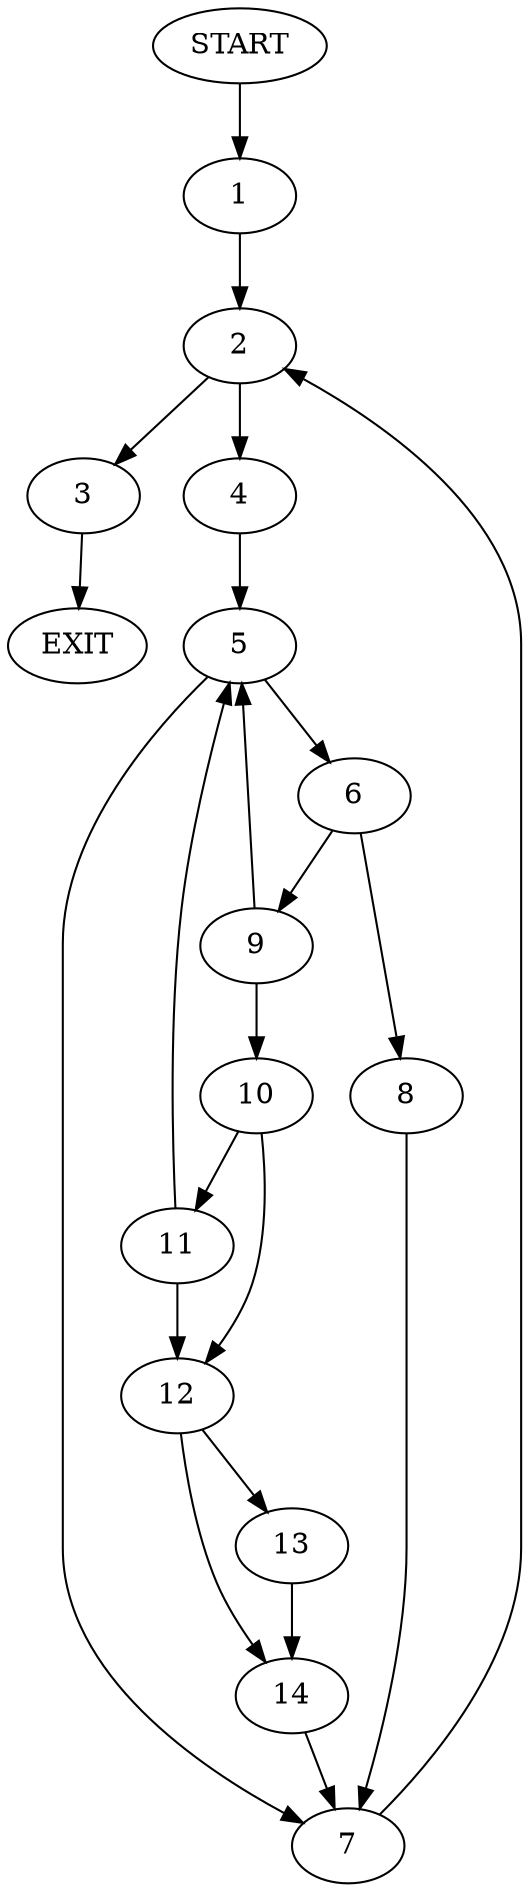 digraph {
0 [label="START"]
15 [label="EXIT"]
0 -> 1
1 -> 2
2 -> 3
2 -> 4
3 -> 15
4 -> 5
5 -> 6
5 -> 7
6 -> 8
6 -> 9
7 -> 2
9 -> 10
9 -> 5
8 -> 7
10 -> 11
10 -> 12
11 -> 5
11 -> 12
12 -> 13
12 -> 14
14 -> 7
13 -> 14
}
